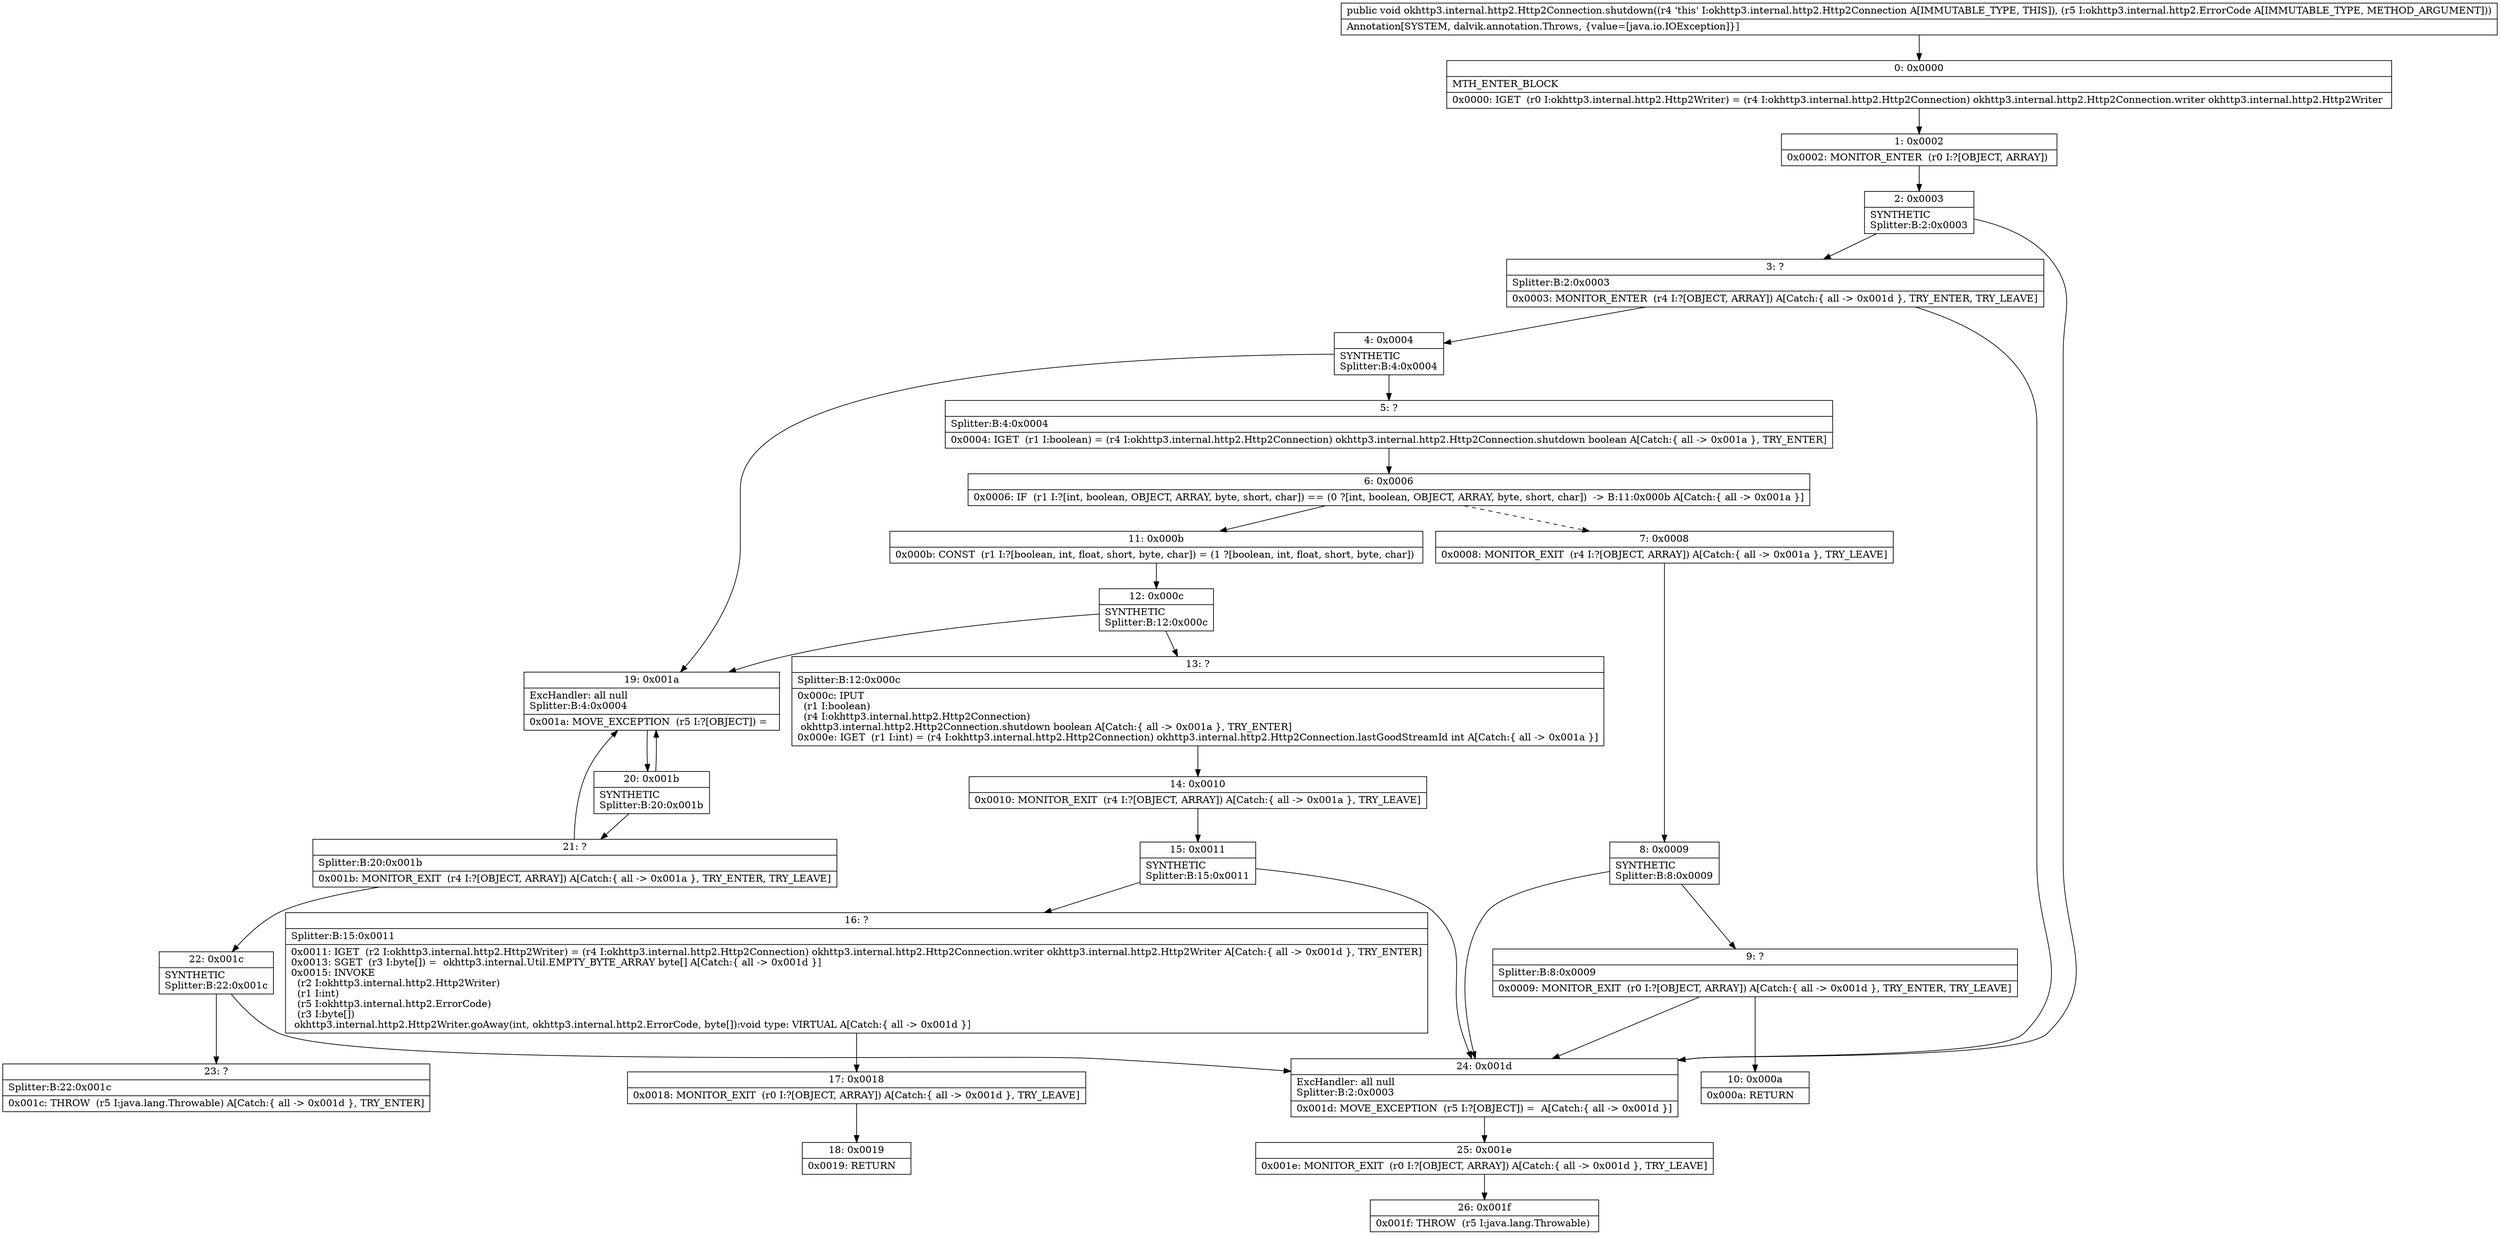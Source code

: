 digraph "CFG forokhttp3.internal.http2.Http2Connection.shutdown(Lokhttp3\/internal\/http2\/ErrorCode;)V" {
Node_0 [shape=record,label="{0\:\ 0x0000|MTH_ENTER_BLOCK\l|0x0000: IGET  (r0 I:okhttp3.internal.http2.Http2Writer) = (r4 I:okhttp3.internal.http2.Http2Connection) okhttp3.internal.http2.Http2Connection.writer okhttp3.internal.http2.Http2Writer \l}"];
Node_1 [shape=record,label="{1\:\ 0x0002|0x0002: MONITOR_ENTER  (r0 I:?[OBJECT, ARRAY]) \l}"];
Node_2 [shape=record,label="{2\:\ 0x0003|SYNTHETIC\lSplitter:B:2:0x0003\l}"];
Node_3 [shape=record,label="{3\:\ ?|Splitter:B:2:0x0003\l|0x0003: MONITOR_ENTER  (r4 I:?[OBJECT, ARRAY]) A[Catch:\{ all \-\> 0x001d \}, TRY_ENTER, TRY_LEAVE]\l}"];
Node_4 [shape=record,label="{4\:\ 0x0004|SYNTHETIC\lSplitter:B:4:0x0004\l}"];
Node_5 [shape=record,label="{5\:\ ?|Splitter:B:4:0x0004\l|0x0004: IGET  (r1 I:boolean) = (r4 I:okhttp3.internal.http2.Http2Connection) okhttp3.internal.http2.Http2Connection.shutdown boolean A[Catch:\{ all \-\> 0x001a \}, TRY_ENTER]\l}"];
Node_6 [shape=record,label="{6\:\ 0x0006|0x0006: IF  (r1 I:?[int, boolean, OBJECT, ARRAY, byte, short, char]) == (0 ?[int, boolean, OBJECT, ARRAY, byte, short, char])  \-\> B:11:0x000b A[Catch:\{ all \-\> 0x001a \}]\l}"];
Node_7 [shape=record,label="{7\:\ 0x0008|0x0008: MONITOR_EXIT  (r4 I:?[OBJECT, ARRAY]) A[Catch:\{ all \-\> 0x001a \}, TRY_LEAVE]\l}"];
Node_8 [shape=record,label="{8\:\ 0x0009|SYNTHETIC\lSplitter:B:8:0x0009\l}"];
Node_9 [shape=record,label="{9\:\ ?|Splitter:B:8:0x0009\l|0x0009: MONITOR_EXIT  (r0 I:?[OBJECT, ARRAY]) A[Catch:\{ all \-\> 0x001d \}, TRY_ENTER, TRY_LEAVE]\l}"];
Node_10 [shape=record,label="{10\:\ 0x000a|0x000a: RETURN   \l}"];
Node_11 [shape=record,label="{11\:\ 0x000b|0x000b: CONST  (r1 I:?[boolean, int, float, short, byte, char]) = (1 ?[boolean, int, float, short, byte, char]) \l}"];
Node_12 [shape=record,label="{12\:\ 0x000c|SYNTHETIC\lSplitter:B:12:0x000c\l}"];
Node_13 [shape=record,label="{13\:\ ?|Splitter:B:12:0x000c\l|0x000c: IPUT  \l  (r1 I:boolean)\l  (r4 I:okhttp3.internal.http2.Http2Connection)\l okhttp3.internal.http2.Http2Connection.shutdown boolean A[Catch:\{ all \-\> 0x001a \}, TRY_ENTER]\l0x000e: IGET  (r1 I:int) = (r4 I:okhttp3.internal.http2.Http2Connection) okhttp3.internal.http2.Http2Connection.lastGoodStreamId int A[Catch:\{ all \-\> 0x001a \}]\l}"];
Node_14 [shape=record,label="{14\:\ 0x0010|0x0010: MONITOR_EXIT  (r4 I:?[OBJECT, ARRAY]) A[Catch:\{ all \-\> 0x001a \}, TRY_LEAVE]\l}"];
Node_15 [shape=record,label="{15\:\ 0x0011|SYNTHETIC\lSplitter:B:15:0x0011\l}"];
Node_16 [shape=record,label="{16\:\ ?|Splitter:B:15:0x0011\l|0x0011: IGET  (r2 I:okhttp3.internal.http2.Http2Writer) = (r4 I:okhttp3.internal.http2.Http2Connection) okhttp3.internal.http2.Http2Connection.writer okhttp3.internal.http2.Http2Writer A[Catch:\{ all \-\> 0x001d \}, TRY_ENTER]\l0x0013: SGET  (r3 I:byte[]) =  okhttp3.internal.Util.EMPTY_BYTE_ARRAY byte[] A[Catch:\{ all \-\> 0x001d \}]\l0x0015: INVOKE  \l  (r2 I:okhttp3.internal.http2.Http2Writer)\l  (r1 I:int)\l  (r5 I:okhttp3.internal.http2.ErrorCode)\l  (r3 I:byte[])\l okhttp3.internal.http2.Http2Writer.goAway(int, okhttp3.internal.http2.ErrorCode, byte[]):void type: VIRTUAL A[Catch:\{ all \-\> 0x001d \}]\l}"];
Node_17 [shape=record,label="{17\:\ 0x0018|0x0018: MONITOR_EXIT  (r0 I:?[OBJECT, ARRAY]) A[Catch:\{ all \-\> 0x001d \}, TRY_LEAVE]\l}"];
Node_18 [shape=record,label="{18\:\ 0x0019|0x0019: RETURN   \l}"];
Node_19 [shape=record,label="{19\:\ 0x001a|ExcHandler: all null\lSplitter:B:4:0x0004\l|0x001a: MOVE_EXCEPTION  (r5 I:?[OBJECT]) =  \l}"];
Node_20 [shape=record,label="{20\:\ 0x001b|SYNTHETIC\lSplitter:B:20:0x001b\l}"];
Node_21 [shape=record,label="{21\:\ ?|Splitter:B:20:0x001b\l|0x001b: MONITOR_EXIT  (r4 I:?[OBJECT, ARRAY]) A[Catch:\{ all \-\> 0x001a \}, TRY_ENTER, TRY_LEAVE]\l}"];
Node_22 [shape=record,label="{22\:\ 0x001c|SYNTHETIC\lSplitter:B:22:0x001c\l}"];
Node_23 [shape=record,label="{23\:\ ?|Splitter:B:22:0x001c\l|0x001c: THROW  (r5 I:java.lang.Throwable) A[Catch:\{ all \-\> 0x001d \}, TRY_ENTER]\l}"];
Node_24 [shape=record,label="{24\:\ 0x001d|ExcHandler: all null\lSplitter:B:2:0x0003\l|0x001d: MOVE_EXCEPTION  (r5 I:?[OBJECT]) =  A[Catch:\{ all \-\> 0x001d \}]\l}"];
Node_25 [shape=record,label="{25\:\ 0x001e|0x001e: MONITOR_EXIT  (r0 I:?[OBJECT, ARRAY]) A[Catch:\{ all \-\> 0x001d \}, TRY_LEAVE]\l}"];
Node_26 [shape=record,label="{26\:\ 0x001f|0x001f: THROW  (r5 I:java.lang.Throwable) \l}"];
MethodNode[shape=record,label="{public void okhttp3.internal.http2.Http2Connection.shutdown((r4 'this' I:okhttp3.internal.http2.Http2Connection A[IMMUTABLE_TYPE, THIS]), (r5 I:okhttp3.internal.http2.ErrorCode A[IMMUTABLE_TYPE, METHOD_ARGUMENT]))  | Annotation[SYSTEM, dalvik.annotation.Throws, \{value=[java.io.IOException]\}]\l}"];
MethodNode -> Node_0;
Node_0 -> Node_1;
Node_1 -> Node_2;
Node_2 -> Node_3;
Node_2 -> Node_24;
Node_3 -> Node_4;
Node_3 -> Node_24;
Node_4 -> Node_5;
Node_4 -> Node_19;
Node_5 -> Node_6;
Node_6 -> Node_7[style=dashed];
Node_6 -> Node_11;
Node_7 -> Node_8;
Node_8 -> Node_9;
Node_8 -> Node_24;
Node_9 -> Node_10;
Node_9 -> Node_24;
Node_11 -> Node_12;
Node_12 -> Node_13;
Node_12 -> Node_19;
Node_13 -> Node_14;
Node_14 -> Node_15;
Node_15 -> Node_16;
Node_15 -> Node_24;
Node_16 -> Node_17;
Node_17 -> Node_18;
Node_19 -> Node_20;
Node_20 -> Node_21;
Node_20 -> Node_19;
Node_21 -> Node_22;
Node_21 -> Node_19;
Node_22 -> Node_23;
Node_22 -> Node_24;
Node_24 -> Node_25;
Node_25 -> Node_26;
}

